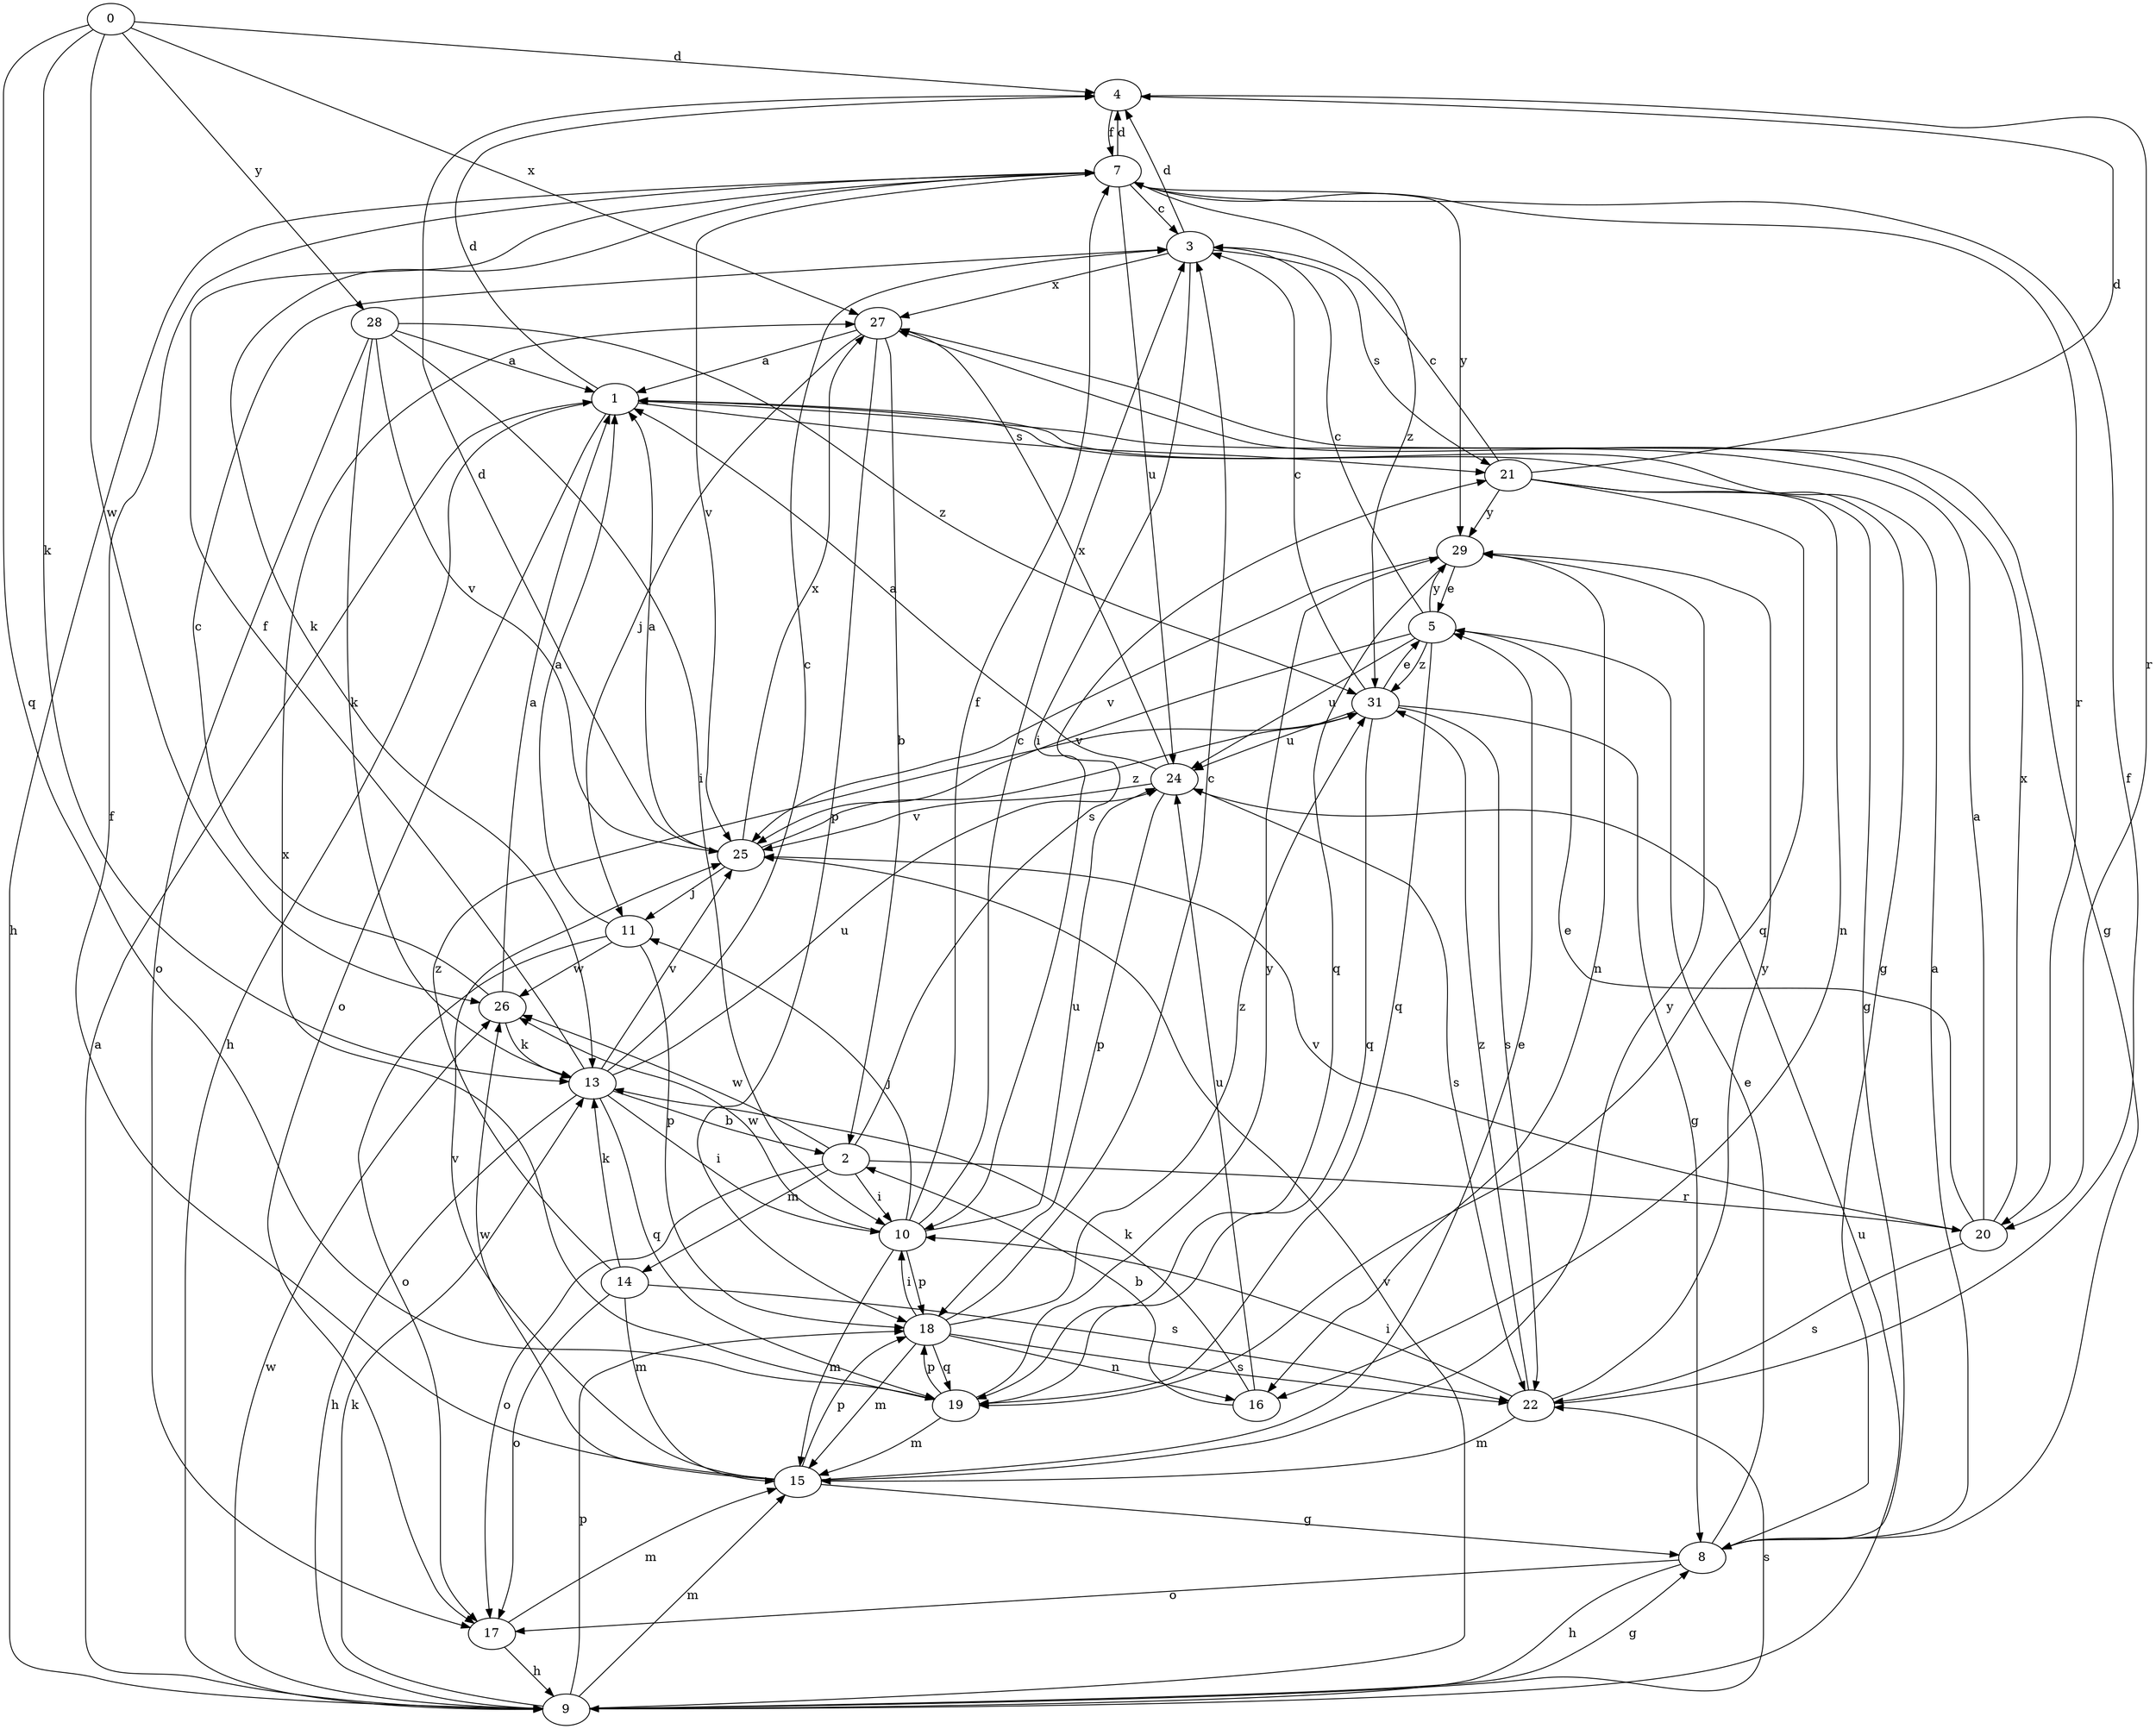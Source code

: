 strict digraph  {
0;
1;
2;
3;
4;
5;
7;
8;
9;
10;
11;
13;
14;
15;
16;
17;
18;
19;
20;
21;
22;
24;
25;
26;
27;
28;
29;
31;
0 -> 4  [label=d];
0 -> 13  [label=k];
0 -> 19  [label=q];
0 -> 26  [label=w];
0 -> 27  [label=x];
0 -> 28  [label=y];
1 -> 4  [label=d];
1 -> 8  [label=g];
1 -> 9  [label=h];
1 -> 17  [label=o];
1 -> 21  [label=s];
2 -> 10  [label=i];
2 -> 14  [label=m];
2 -> 17  [label=o];
2 -> 20  [label=r];
2 -> 21  [label=s];
2 -> 26  [label=w];
3 -> 4  [label=d];
3 -> 10  [label=i];
3 -> 21  [label=s];
3 -> 27  [label=x];
4 -> 7  [label=f];
4 -> 20  [label=r];
5 -> 3  [label=c];
5 -> 19  [label=q];
5 -> 24  [label=u];
5 -> 25  [label=v];
5 -> 29  [label=y];
5 -> 31  [label=z];
7 -> 3  [label=c];
7 -> 4  [label=d];
7 -> 9  [label=h];
7 -> 13  [label=k];
7 -> 20  [label=r];
7 -> 24  [label=u];
7 -> 25  [label=v];
7 -> 29  [label=y];
7 -> 31  [label=z];
8 -> 1  [label=a];
8 -> 5  [label=e];
8 -> 9  [label=h];
8 -> 17  [label=o];
9 -> 1  [label=a];
9 -> 8  [label=g];
9 -> 13  [label=k];
9 -> 15  [label=m];
9 -> 18  [label=p];
9 -> 22  [label=s];
9 -> 24  [label=u];
9 -> 25  [label=v];
9 -> 26  [label=w];
10 -> 3  [label=c];
10 -> 7  [label=f];
10 -> 11  [label=j];
10 -> 15  [label=m];
10 -> 18  [label=p];
10 -> 24  [label=u];
10 -> 26  [label=w];
11 -> 1  [label=a];
11 -> 17  [label=o];
11 -> 18  [label=p];
11 -> 26  [label=w];
13 -> 2  [label=b];
13 -> 3  [label=c];
13 -> 7  [label=f];
13 -> 9  [label=h];
13 -> 10  [label=i];
13 -> 19  [label=q];
13 -> 24  [label=u];
13 -> 25  [label=v];
14 -> 13  [label=k];
14 -> 15  [label=m];
14 -> 17  [label=o];
14 -> 22  [label=s];
14 -> 31  [label=z];
15 -> 5  [label=e];
15 -> 7  [label=f];
15 -> 8  [label=g];
15 -> 18  [label=p];
15 -> 25  [label=v];
15 -> 26  [label=w];
15 -> 29  [label=y];
16 -> 2  [label=b];
16 -> 13  [label=k];
16 -> 24  [label=u];
17 -> 9  [label=h];
17 -> 15  [label=m];
18 -> 3  [label=c];
18 -> 10  [label=i];
18 -> 15  [label=m];
18 -> 16  [label=n];
18 -> 19  [label=q];
18 -> 22  [label=s];
18 -> 31  [label=z];
19 -> 15  [label=m];
19 -> 18  [label=p];
19 -> 27  [label=x];
19 -> 29  [label=y];
20 -> 1  [label=a];
20 -> 5  [label=e];
20 -> 22  [label=s];
20 -> 25  [label=v];
20 -> 27  [label=x];
21 -> 3  [label=c];
21 -> 4  [label=d];
21 -> 8  [label=g];
21 -> 16  [label=n];
21 -> 19  [label=q];
21 -> 29  [label=y];
22 -> 7  [label=f];
22 -> 10  [label=i];
22 -> 15  [label=m];
22 -> 29  [label=y];
22 -> 31  [label=z];
24 -> 1  [label=a];
24 -> 18  [label=p];
24 -> 22  [label=s];
24 -> 25  [label=v];
24 -> 27  [label=x];
25 -> 1  [label=a];
25 -> 4  [label=d];
25 -> 11  [label=j];
25 -> 27  [label=x];
25 -> 31  [label=z];
26 -> 1  [label=a];
26 -> 3  [label=c];
26 -> 13  [label=k];
27 -> 1  [label=a];
27 -> 2  [label=b];
27 -> 8  [label=g];
27 -> 11  [label=j];
27 -> 18  [label=p];
28 -> 1  [label=a];
28 -> 10  [label=i];
28 -> 13  [label=k];
28 -> 17  [label=o];
28 -> 25  [label=v];
28 -> 31  [label=z];
29 -> 5  [label=e];
29 -> 16  [label=n];
29 -> 19  [label=q];
29 -> 25  [label=v];
31 -> 3  [label=c];
31 -> 5  [label=e];
31 -> 8  [label=g];
31 -> 19  [label=q];
31 -> 22  [label=s];
31 -> 24  [label=u];
}
